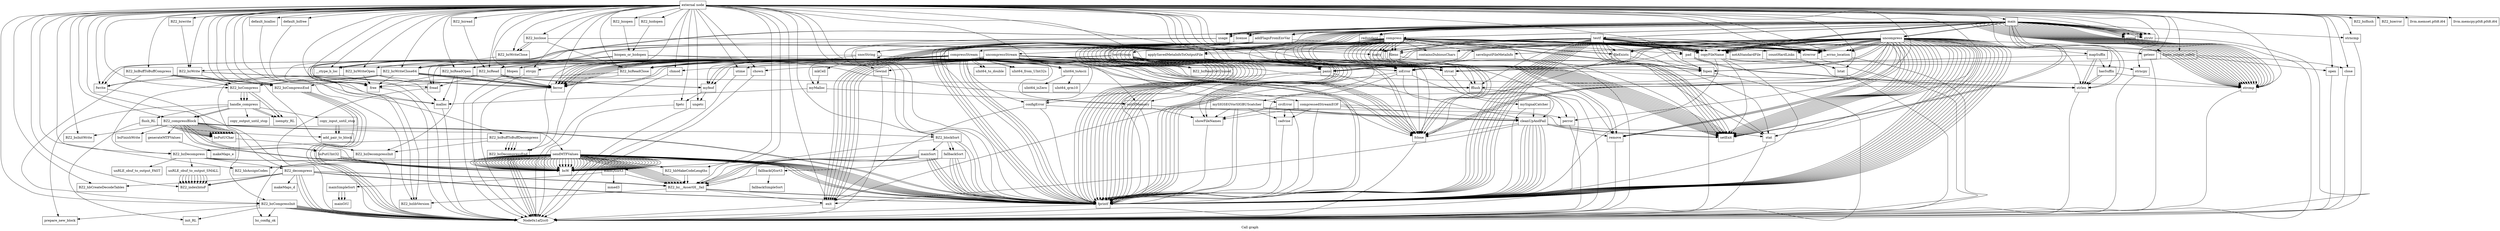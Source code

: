 digraph "Call graph" {
	label="Call graph";

	Node0x1dfc2d0 [shape=record,label="{external node}"];
	Node0x1dfc2d0 -> Node0x1ded880;
	Node0x1dfc2d0 -> Node0x1e06930;
	Node0x1dfc2d0 -> Node0x1be8e30;
	Node0x1dfc2d0 -> Node0x1d0f780;
	Node0x1dfc2d0 -> Node0x1bc5fd0;
	Node0x1dfc2d0 -> Node0x1df2b10;
	Node0x1dfc2d0 -> Node0x1b10490;
	Node0x1dfc2d0 -> Node0x1b0fc40;
	Node0x1dfc2d0 -> Node0x1d44170;
	Node0x1dfc2d0 -> Node0x1df8790;
	Node0x1dfc2d0 -> Node0x1d29050;
	Node0x1dfc2d0 -> Node0x1cabc20;
	Node0x1dfc2d0 -> Node0x1a95520;
	Node0x1dfc2d0 -> Node0x1c52f60;
	Node0x1dfc2d0 -> Node0x1d25300;
	Node0x1dfc2d0 -> Node0x1d52c30;
	Node0x1dfc2d0 -> Node0x1d7a490;
	Node0x1dfc2d0 -> Node0x1cc5860;
	Node0x1dfc2d0 -> Node0x1deabe0;
	Node0x1dfc2d0 -> Node0x1de4560;
	Node0x1dfc2d0 -> Node0x1de4910;
	Node0x1dfc2d0 -> Node0x1d25150;
	Node0x1dfc2d0 -> Node0x1e0a670;
	Node0x1dfc2d0 -> Node0x1df26b0;
	Node0x1dfc2d0 -> Node0x1d7a890;
	Node0x1dfc2d0 -> Node0x1d5b2f0;
	Node0x1dfc2d0 -> Node0x1d61340;
	Node0x1dfc2d0 -> Node0x1df2a60;
	Node0x1dfc2d0 -> Node0x1d6d1a0;
	Node0x1dfc2d0 -> Node0x1ae8c00;
	Node0x1dfc2d0 -> Node0x1ca0fb0;
	Node0x1dfc2d0 -> Node0x1d51110;
	Node0x1dfc2d0 -> Node0x1d5d900;
	Node0x1dfc2d0 -> Node0x1bb0140;
	Node0x1dfc2d0 -> Node0x1c594a0;
	Node0x1dfc2d0 -> Node0x1de87b0;
	Node0x1dfc2d0 -> Node0x1d61c20;
	Node0x1dfc2d0 -> Node0x1d7b370;
	Node0x1dfc2d0 -> Node0x1d476d0;
	Node0x1dfc2d0 -> Node0x1d61cf0;
	Node0x1dfc2d0 -> Node0x1cf70c0;
	Node0x1dfc2d0 -> Node0x1df0c00;
	Node0x1dfc2d0 -> Node0x1de6920;
	Node0x1dfc2d0 -> Node0x1cf9590;
	Node0x1dfc2d0 -> Node0x1d77130;
	Node0x1dfc2d0 -> Node0x1d75000;
	Node0x1dfc2d0 -> Node0x1c99670;
	Node0x1dfc2d0 -> Node0x1d32a30;
	Node0x1dfc2d0 -> Node0x1c545c0;
	Node0x1dfc2d0 -> Node0x1dede10;
	Node0x1dfc2d0 -> Node0x1b0f940;
	Node0x1dfc2d0 -> Node0x1d780f0;
	Node0x1dfc2d0 -> Node0x1bad5d0;
	Node0x1dfc2d0 -> Node0x1d69230;
	Node0x1dfc2d0 -> Node0x1b12000;
	Node0x1dfc2d0 -> Node0x1e161b0;
	Node0x1dfc2d0 -> Node0x1d67960;
	Node0x1dfc2d0 -> Node0x1d67b20;
	Node0x1dfc2d0 -> Node0x1ae5870;
	Node0x1dfc2d0 -> Node0x1d7bcd0;
	Node0x1dfc2d0 -> Node0x1d6d730;
	Node0x1dfc2d0 -> Node0x1c9fe10;
	Node0x1dfc2d0 -> Node0x1b8ece0;
	Node0x1dfc2d0 -> Node0x1ad4d60;
	Node0x1dfc2d0 -> Node0x1b95000;
	Node0x1dfc2d0 -> Node0x1a733c0;
	Node0x1dfc2d0 -> Node0x1de6dd0;
	Node0x1dfc2d0 -> Node0x1a70cb0;
	Node0x1dfc2d0 -> Node0x1a70c40;
	Node0x1dfc2d0 -> Node0x1c9c240;
	Node0x1dfc2d0 -> Node0x1df8ae0;
	Node0x1dfc2d0 -> Node0x1b8f8b0;
	Node0x1dfc2d0 -> Node0x1ba2810;
	Node0x1dfc2d0 -> Node0x1b9a070;
	Node0x1dfc2d0 -> Node0x1dd66f0;
	Node0x1dfc2d0 -> Node0x1d5e180;
	Node0x1dfc2d0 -> Node0x1ab38a0;
	Node0x1dfc2d0 -> Node0x1d5fa00;
	Node0x1ded880 [shape=record,label="{BZ2_blockSort}"];
	Node0x1ded880 -> Node0x1c60770;
	Node0x1ded880 -> Node0x1c5e220;
	Node0x1ded880 -> Node0x1e06930;
	Node0x1ded880 -> Node0x1e06930;
	Node0x1ded880 -> Node0x1c60770;
	Node0x1ded880 -> Node0x1be8e30;
	Node0x1c60770 [shape=record,label="{fallbackSort}"];
	Node0x1c60770 -> Node0x1e06930;
	Node0x1c60770 -> Node0x1e06930;
	Node0x1c60770 -> Node0x1c9a4d0;
	Node0x1c60770 -> Node0x1e06930;
	Node0x1c60770 -> Node0x1e06930;
	Node0x1c60770 -> Node0x1be8e30;
	Node0x1c5e220 [shape=record,label="{mainSort}"];
	Node0x1c5e220 -> Node0x1e06930;
	Node0x1c5e220 -> Node0x1e06930;
	Node0x1c5e220 -> Node0x1e06930;
	Node0x1c5e220 -> Node0x1dec750;
	Node0x1c5e220 -> Node0x1be8e30;
	Node0x1c5e220 -> Node0x1be8e30;
	Node0x1c5e220 -> Node0x1be8e30;
	Node0x1c5e220 -> Node0x1e06930;
	Node0x1e06930 [shape=record,label="{fprintf}"];
	Node0x1e06930 -> Node0x1af2cc0;
	Node0x1be8e30 [shape=record,label="{BZ2_bz__AssertH__fail}"];
	Node0x1be8e30 -> Node0x1d29050;
	Node0x1be8e30 -> Node0x1e06930;
	Node0x1be8e30 -> Node0x1e06930;
	Node0x1be8e30 -> Node0x1cabc20;
	Node0x1cb8080 [shape=record,label="{mainGtU}"];
	Node0x1c9a4d0 [shape=record,label="{fallbackQSort3}"];
	Node0x1c9a4d0 -> Node0x1be8e30;
	Node0x1c9a4d0 -> Node0x1ce06e0;
	Node0x1d29050 [shape=record,label="{BZ2_bzlibVersion}"];
	Node0x1d0f780 [shape=record,label="{BZ2_hbMakeCodeLengths}"];
	Node0x1d0f780 -> Node0x1be8e30;
	Node0x1d0f780 -> Node0x1be8e30;
	Node0x1cabc20 [shape=record,label="{exit}"];
	Node0x1cabc20 -> Node0x1af2cc0;
	Node0x1dec750 [shape=record,label="{mainQSort3}"];
	Node0x1dec750 -> Node0x1be8e30;
	Node0x1dec750 -> Node0x1c90be0;
	Node0x1dec750 -> Node0x1c5bd40;
	Node0x1bc5fd0 [shape=record,label="{BZ2_hbAssignCodes}"];
	Node0x1df2b10 [shape=record,label="{BZ2_hbCreateDecodeTables}"];
	Node0x1b10490 [shape=record,label="{BZ2_bsInitWrite}"];
	Node0x1b0fc40 [shape=record,label="{BZ2_compressBlock}"];
	Node0x1b0fc40 -> Node0x1e06930;
	Node0x1b0fc40 -> Node0x1ded880;
	Node0x1b0fc40 -> Node0x1b10490;
	Node0x1b0fc40 -> Node0x1bc7060;
	Node0x1b0fc40 -> Node0x1bc7060;
	Node0x1b0fc40 -> Node0x1bc7060;
	Node0x1b0fc40 -> Node0x1bc7060;
	Node0x1b0fc40 -> Node0x1bc7060;
	Node0x1b0fc40 -> Node0x1bc7060;
	Node0x1b0fc40 -> Node0x1bc7060;
	Node0x1b0fc40 -> Node0x1bc7060;
	Node0x1b0fc40 -> Node0x1bc7060;
	Node0x1b0fc40 -> Node0x1bc7060;
	Node0x1b0fc40 -> Node0x1bd3150;
	Node0x1b0fc40 -> Node0x1ca06e0;
	Node0x1b0fc40 -> Node0x1ca06e0;
	Node0x1b0fc40 -> Node0x1d30980;
	Node0x1b0fc40 -> Node0x1d7a0c0;
	Node0x1b0fc40 -> Node0x1bc7060;
	Node0x1b0fc40 -> Node0x1bc7060;
	Node0x1b0fc40 -> Node0x1bc7060;
	Node0x1b0fc40 -> Node0x1bc7060;
	Node0x1b0fc40 -> Node0x1bc7060;
	Node0x1b0fc40 -> Node0x1bc7060;
	Node0x1b0fc40 -> Node0x1bd3150;
	Node0x1b0fc40 -> Node0x1e06930;
	Node0x1b0fc40 -> Node0x1dfbc00;
	Node0x1bc7060 [shape=record,label="{bsPutUChar}"];
	Node0x1bc7060 -> Node0x1ca06e0;
	Node0x1bd3150 [shape=record,label="{bsPutUInt32}"];
	Node0x1bd3150 -> Node0x1ca06e0;
	Node0x1bd3150 -> Node0x1ca06e0;
	Node0x1bd3150 -> Node0x1ca06e0;
	Node0x1bd3150 -> Node0x1ca06e0;
	Node0x1ca06e0 [shape=record,label="{bsW}"];
	Node0x1d30980 [shape=record,label="{generateMTFValues}"];
	Node0x1d30980 -> Node0x1de4bd0;
	Node0x1d7a0c0 [shape=record,label="{sendMTFValues}"];
	Node0x1d7a0c0 -> Node0x1e06930;
	Node0x1d7a0c0 -> Node0x1be8e30;
	Node0x1d7a0c0 -> Node0x1e06930;
	Node0x1d7a0c0 -> Node0x1e06930;
	Node0x1d7a0c0 -> Node0x1e06930;
	Node0x1d7a0c0 -> Node0x1e06930;
	Node0x1d7a0c0 -> Node0x1d0f780;
	Node0x1d7a0c0 -> Node0x1be8e30;
	Node0x1d7a0c0 -> Node0x1be8e30;
	Node0x1d7a0c0 -> Node0x1be8e30;
	Node0x1d7a0c0 -> Node0x1be8e30;
	Node0x1d7a0c0 -> Node0x1bc5fd0;
	Node0x1d7a0c0 -> Node0x1ca06e0;
	Node0x1d7a0c0 -> Node0x1ca06e0;
	Node0x1d7a0c0 -> Node0x1ca06e0;
	Node0x1d7a0c0 -> Node0x1ca06e0;
	Node0x1d7a0c0 -> Node0x1e06930;
	Node0x1d7a0c0 -> Node0x1ca06e0;
	Node0x1d7a0c0 -> Node0x1ca06e0;
	Node0x1d7a0c0 -> Node0x1ca06e0;
	Node0x1d7a0c0 -> Node0x1ca06e0;
	Node0x1d7a0c0 -> Node0x1e06930;
	Node0x1d7a0c0 -> Node0x1ca06e0;
	Node0x1d7a0c0 -> Node0x1ca06e0;
	Node0x1d7a0c0 -> Node0x1ca06e0;
	Node0x1d7a0c0 -> Node0x1ca06e0;
	Node0x1d7a0c0 -> Node0x1e06930;
	Node0x1d7a0c0 -> Node0x1be8e30;
	Node0x1d7a0c0 -> Node0x1ca06e0;
	Node0x1d7a0c0 -> Node0x1ca06e0;
	Node0x1d7a0c0 -> Node0x1ca06e0;
	Node0x1d7a0c0 -> Node0x1ca06e0;
	Node0x1d7a0c0 -> Node0x1ca06e0;
	Node0x1d7a0c0 -> Node0x1ca06e0;
	Node0x1d7a0c0 -> Node0x1ca06e0;
	Node0x1d7a0c0 -> Node0x1ca06e0;
	Node0x1d7a0c0 -> Node0x1ca06e0;
	Node0x1d7a0c0 -> Node0x1ca06e0;
	Node0x1d7a0c0 -> Node0x1ca06e0;
	Node0x1d7a0c0 -> Node0x1ca06e0;
	Node0x1d7a0c0 -> Node0x1ca06e0;
	Node0x1d7a0c0 -> Node0x1ca06e0;
	Node0x1d7a0c0 -> Node0x1ca06e0;
	Node0x1d7a0c0 -> Node0x1ca06e0;
	Node0x1d7a0c0 -> Node0x1ca06e0;
	Node0x1d7a0c0 -> Node0x1ca06e0;
	Node0x1d7a0c0 -> Node0x1ca06e0;
	Node0x1d7a0c0 -> Node0x1ca06e0;
	Node0x1d7a0c0 -> Node0x1ca06e0;
	Node0x1d7a0c0 -> Node0x1ca06e0;
	Node0x1d7a0c0 -> Node0x1ca06e0;
	Node0x1d7a0c0 -> Node0x1ca06e0;
	Node0x1d7a0c0 -> Node0x1ca06e0;
	Node0x1d7a0c0 -> Node0x1ca06e0;
	Node0x1d7a0c0 -> Node0x1ca06e0;
	Node0x1d7a0c0 -> Node0x1ca06e0;
	Node0x1d7a0c0 -> Node0x1ca06e0;
	Node0x1d7a0c0 -> Node0x1ca06e0;
	Node0x1d7a0c0 -> Node0x1ca06e0;
	Node0x1d7a0c0 -> Node0x1ca06e0;
	Node0x1d7a0c0 -> Node0x1ca06e0;
	Node0x1d7a0c0 -> Node0x1ca06e0;
	Node0x1d7a0c0 -> Node0x1ca06e0;
	Node0x1d7a0c0 -> Node0x1ca06e0;
	Node0x1d7a0c0 -> Node0x1ca06e0;
	Node0x1d7a0c0 -> Node0x1ca06e0;
	Node0x1d7a0c0 -> Node0x1ca06e0;
	Node0x1d7a0c0 -> Node0x1ca06e0;
	Node0x1d7a0c0 -> Node0x1ca06e0;
	Node0x1d7a0c0 -> Node0x1ca06e0;
	Node0x1d7a0c0 -> Node0x1ca06e0;
	Node0x1d7a0c0 -> Node0x1ca06e0;
	Node0x1d7a0c0 -> Node0x1ca06e0;
	Node0x1d7a0c0 -> Node0x1ca06e0;
	Node0x1d7a0c0 -> Node0x1ca06e0;
	Node0x1d7a0c0 -> Node0x1ca06e0;
	Node0x1d7a0c0 -> Node0x1ca06e0;
	Node0x1d7a0c0 -> Node0x1ca06e0;
	Node0x1d7a0c0 -> Node0x1ca06e0;
	Node0x1d7a0c0 -> Node0x1be8e30;
	Node0x1d7a0c0 -> Node0x1e06930;
	Node0x1dfbc00 [shape=record,label="{bsFinishWrite}"];
	Node0x1de4bd0 [shape=record,label="{makeMaps_e}"];
	Node0x1d44170 [shape=record,label="{BZ2_decompress}"];
	Node0x1d44170 -> Node0x1af2cc0;
	Node0x1d44170 -> Node0x1af2cc0;
	Node0x1d44170 -> Node0x1af2cc0;
	Node0x1d44170 -> Node0x1e06930;
	Node0x1d44170 -> Node0x1e01050;
	Node0x1d44170 -> Node0x1df2b10;
	Node0x1d44170 -> Node0x1e06930;
	Node0x1d44170 -> Node0x1df8790;
	Node0x1d44170 -> Node0x1df8790;
	Node0x1d44170 -> Node0x1be8e30;
	Node0x1d44170 -> Node0x1be8e30;
	Node0x1e01050 [shape=record,label="{makeMaps_d}"];
	Node0x1a95520 [shape=record,label="{BZ2_bzCompressInit}"];
	Node0x1a95520 -> Node0x1ba05a0;
	Node0x1a95520 -> Node0x1af2cc0;
	Node0x1a95520 -> Node0x1af2cc0;
	Node0x1a95520 -> Node0x1af2cc0;
	Node0x1a95520 -> Node0x1af2cc0;
	Node0x1a95520 -> Node0x1af2cc0;
	Node0x1a95520 -> Node0x1af2cc0;
	Node0x1a95520 -> Node0x1af2cc0;
	Node0x1a95520 -> Node0x1af2cc0;
	Node0x1a95520 -> Node0x1d2df60;
	Node0x1a95520 -> Node0x1ae9f80;
	Node0x1ba05a0 [shape=record,label="{bz_config_ok}"];
	Node0x1c52f60 [shape=record,label="{default_bzalloc}"];
	Node0x1c52f60 -> Node0x1e0a670;
	Node0x1d25300 [shape=record,label="{default_bzfree}"];
	Node0x1d25300 -> Node0x1df26b0;
	Node0x1e0a670 [shape=record,label="{malloc}"];
	Node0x1e0a670 -> Node0x1af2cc0;
	Node0x1d2df60 [shape=record,label="{init_RL}"];
	Node0x1ae9f80 [shape=record,label="{prepare_new_block}"];
	Node0x1d52c30 [shape=record,label="{BZ2_bzCompress}"];
	Node0x1d52c30 -> Node0x1b9d690;
	Node0x1d52c30 -> Node0x1b9d690;
	Node0x1d52c30 -> Node0x1b725c0;
	Node0x1d52c30 -> Node0x1b9d690;
	Node0x1d52c30 -> Node0x1b725c0;
	Node0x1df26b0 [shape=record,label="{free}"];
	Node0x1df26b0 -> Node0x1af2cc0;
	Node0x1df8790 [shape=record,label="{BZ2_indexIntoF}"];
	Node0x1b9d690 [shape=record,label="{handle_compress}"];
	Node0x1b9d690 -> Node0x1baaa60;
	Node0x1b9d690 -> Node0x1b725c0;
	Node0x1b9d690 -> Node0x1ae9f80;
	Node0x1b9d690 -> Node0x1b725c0;
	Node0x1b9d690 -> Node0x1d4f690;
	Node0x1b9d690 -> Node0x1de4b10;
	Node0x1b9d690 -> Node0x1b0fc40;
	Node0x1b9d690 -> Node0x1b0fc40;
	Node0x1b725c0 [shape=record,label="{isempty_RL}"];
	Node0x1baaa60 [shape=record,label="{copy_output_until_stop}"];
	Node0x1d4f690 [shape=record,label="{copy_input_until_stop}"];
	Node0x1d4f690 -> Node0x1b11450;
	Node0x1d4f690 -> Node0x1b11450;
	Node0x1de4b10 [shape=record,label="{flush_RL}"];
	Node0x1de4b10 -> Node0x1b11450;
	Node0x1de4b10 -> Node0x1d2df60;
	Node0x1d7a490 [shape=record,label="{BZ2_bzCompressEnd}"];
	Node0x1d7a490 -> Node0x1af2cc0;
	Node0x1d7a490 -> Node0x1af2cc0;
	Node0x1d7a490 -> Node0x1af2cc0;
	Node0x1d7a490 -> Node0x1af2cc0;
	Node0x1cc5860 [shape=record,label="{BZ2_bzDecompressInit}"];
	Node0x1cc5860 -> Node0x1ba05a0;
	Node0x1cc5860 -> Node0x1af2cc0;
	Node0x1deabe0 [shape=record,label="{BZ2_bzDecompress}"];
	Node0x1deabe0 -> Node0x1d73250;
	Node0x1deabe0 -> Node0x1def6f0;
	Node0x1deabe0 -> Node0x1e06930;
	Node0x1deabe0 -> Node0x1e06930;
	Node0x1deabe0 -> Node0x1d44170;
	Node0x1deabe0 -> Node0x1e06930;
	Node0x1d73250 [shape=record,label="{unRLE_obuf_to_output_SMALL}"];
	Node0x1d73250 -> Node0x1df8790;
	Node0x1d73250 -> Node0x1df8790;
	Node0x1d73250 -> Node0x1df8790;
	Node0x1d73250 -> Node0x1df8790;
	Node0x1d73250 -> Node0x1df8790;
	Node0x1d73250 -> Node0x1df8790;
	Node0x1d73250 -> Node0x1df8790;
	Node0x1d73250 -> Node0x1df8790;
	Node0x1d73250 -> Node0x1df8790;
	Node0x1d73250 -> Node0x1df8790;
	Node0x1def6f0 [shape=record,label="{unRLE_obuf_to_output_FAST}"];
	Node0x1de4560 [shape=record,label="{BZ2_bzDecompressEnd}"];
	Node0x1de4560 -> Node0x1af2cc0;
	Node0x1de4560 -> Node0x1af2cc0;
	Node0x1de4560 -> Node0x1af2cc0;
	Node0x1de4560 -> Node0x1af2cc0;
	Node0x1de4910 [shape=record,label="{BZ2_bzWriteOpen}"];
	Node0x1de4910 -> Node0x1d25150;
	Node0x1de4910 -> Node0x1e0a670;
	Node0x1de4910 -> Node0x1a95520;
	Node0x1de4910 -> Node0x1df26b0;
	Node0x1d25150 [shape=record,label="{ferror}"];
	Node0x1d25150 -> Node0x1af2cc0;
	Node0x1d7a890 [shape=record,label="{BZ2_bzWrite}"];
	Node0x1d7a890 -> Node0x1d25150;
	Node0x1d7a890 -> Node0x1d52c30;
	Node0x1d7a890 -> Node0x1d5b2f0;
	Node0x1d7a890 -> Node0x1d25150;
	Node0x1d61340 [shape=record,label="{BZ2_bzWriteClose}"];
	Node0x1d61340 -> Node0x1df2a60;
	Node0x1d5b2f0 [shape=record,label="{fwrite}"];
	Node0x1d5b2f0 -> Node0x1af2cc0;
	Node0x1df2a60 [shape=record,label="{BZ2_bzWriteClose64}"];
	Node0x1df2a60 -> Node0x1d25150;
	Node0x1df2a60 -> Node0x1d52c30;
	Node0x1df2a60 -> Node0x1d5b2f0;
	Node0x1df2a60 -> Node0x1d25150;
	Node0x1df2a60 -> Node0x1d25150;
	Node0x1df2a60 -> Node0x1d6d1a0;
	Node0x1df2a60 -> Node0x1d25150;
	Node0x1df2a60 -> Node0x1d7a490;
	Node0x1df2a60 -> Node0x1df26b0;
	Node0x1d6d1a0 [shape=record,label="{fflush}"];
	Node0x1d6d1a0 -> Node0x1af2cc0;
	Node0x1ae8c00 [shape=record,label="{BZ2_bzReadOpen}"];
	Node0x1ae8c00 -> Node0x1d25150;
	Node0x1ae8c00 -> Node0x1e0a670;
	Node0x1ae8c00 -> Node0x1cc5860;
	Node0x1ae8c00 -> Node0x1df26b0;
	Node0x1ca0fb0 [shape=record,label="{BZ2_bzReadClose}"];
	Node0x1ca0fb0 -> Node0x1de4560;
	Node0x1ca0fb0 -> Node0x1df26b0;
	Node0x1d51110 [shape=record,label="{BZ2_bzRead}"];
	Node0x1d51110 -> Node0x1d25150;
	Node0x1d51110 -> Node0x1d60b50;
	Node0x1d51110 -> Node0x1d5d900;
	Node0x1d51110 -> Node0x1d25150;
	Node0x1d51110 -> Node0x1deabe0;
	Node0x1d51110 -> Node0x1d60b50;
	Node0x1d60b50 [shape=record,label="{myfeof}"];
	Node0x1d60b50 -> Node0x1d67960;
	Node0x1d60b50 -> Node0x1d67b20;
	Node0x1d5d900 [shape=record,label="{fread}"];
	Node0x1d5d900 -> Node0x1af2cc0;
	Node0x1d67960 [shape=record,label="{fgetc}"];
	Node0x1d67960 -> Node0x1af2cc0;
	Node0x1bb0140 [shape=record,label="{BZ2_bzReadGetUnused}"];
	Node0x1d67b20 [shape=record,label="{ungetc}"];
	Node0x1d67b20 -> Node0x1af2cc0;
	Node0x1c594a0 [shape=record,label="{BZ2_bzBuffToBuffCompress}"];
	Node0x1c594a0 -> Node0x1a95520;
	Node0x1c594a0 -> Node0x1d52c30;
	Node0x1c594a0 -> Node0x1d7a490;
	Node0x1c594a0 -> Node0x1d7a490;
	Node0x1c594a0 -> Node0x1d7a490;
	Node0x1de87b0 [shape=record,label="{BZ2_bzBuffToBuffDecompress}"];
	Node0x1de87b0 -> Node0x1cc5860;
	Node0x1de87b0 -> Node0x1deabe0;
	Node0x1de87b0 -> Node0x1de4560;
	Node0x1de87b0 -> Node0x1de4560;
	Node0x1de87b0 -> Node0x1de4560;
	Node0x1de87b0 -> Node0x1de4560;
	Node0x1d61c20 [shape=record,label="{BZ2_bzopen}"];
	Node0x1d61c20 -> Node0x1decee0;
	Node0x1decee0 [shape=record,label="{bzopen_or_bzdopen}"];
	Node0x1decee0 -> Node0x1d7bcd0;
	Node0x1decee0 -> Node0x1d6d730;
	Node0x1decee0 -> Node0x1d6d730;
	Node0x1decee0 -> Node0x1d780f0;
	Node0x1decee0 -> Node0x1c9fe10;
	Node0x1decee0 -> Node0x1c99670;
	Node0x1decee0 -> Node0x1de4910;
	Node0x1decee0 -> Node0x1ae8c00;
	Node0x1decee0 -> Node0x1de6920;
	Node0x1ae5870 [shape=record,label="{llvm.memset.p0i8.i64}"];
	Node0x1d7bcd0 [shape=record,label="{__ctype_b_loc}"];
	Node0x1d7bcd0 -> Node0x1af2cc0;
	Node0x1d6d730 [shape=record,label="{strcat}"];
	Node0x1d6d730 -> Node0x1af2cc0;
	Node0x1d780f0 [shape=record,label="{strcmp}"];
	Node0x1d780f0 -> Node0x1af2cc0;
	Node0x1c9fe10 [shape=record,label="{fopen}"];
	Node0x1c9fe10 -> Node0x1af2cc0;
	Node0x1c99670 [shape=record,label="{fdopen}"];
	Node0x1c99670 -> Node0x1af2cc0;
	Node0x1d7b370 [shape=record,label="{BZ2_bzdopen}"];
	Node0x1d7b370 -> Node0x1decee0;
	Node0x1d476d0 [shape=record,label="{BZ2_bzread}"];
	Node0x1d476d0 -> Node0x1d51110;
	Node0x1de6920 [shape=record,label="{fclose}"];
	Node0x1de6920 -> Node0x1af2cc0;
	Node0x1d61cf0 [shape=record,label="{BZ2_bzwrite}"];
	Node0x1d61cf0 -> Node0x1d7a890;
	Node0x1cf70c0 [shape=record,label="{BZ2_bzflush}"];
	Node0x1df0c00 [shape=record,label="{BZ2_bzclose}"];
	Node0x1df0c00 -> Node0x1d61340;
	Node0x1df0c00 -> Node0x1d61340;
	Node0x1df0c00 -> Node0x1ca0fb0;
	Node0x1df0c00 -> Node0x1de6920;
	Node0x1cf9590 [shape=record,label="{BZ2_bzerror}"];
	Node0x1d77130 [shape=record,label="{fopen_output_safely}"];
	Node0x1d77130 -> Node0x1d75000;
	Node0x1d77130 -> Node0x1c99670;
	Node0x1d77130 -> Node0x1d32a30;
	Node0x1d75000 [shape=record,label="{open}"];
	Node0x1d75000 -> Node0x1af2cc0;
	Node0x1d32a30 [shape=record,label="{close}"];
	Node0x1d32a30 -> Node0x1af2cc0;
	Node0x1c545c0 [shape=record,label="{main}"];
	Node0x1c545c0 -> Node0x1dede10;
	Node0x1c545c0 -> Node0x1dede10;
	Node0x1c545c0 -> Node0x1b97c40;
	Node0x1c545c0 -> Node0x1b97c40;
	Node0x1c545c0 -> Node0x1b97c40;
	Node0x1c545c0 -> Node0x1d7b670;
	Node0x1c545c0 -> Node0x1d7b670;
	Node0x1c545c0 -> Node0x1bb2400;
	Node0x1c545c0 -> Node0x1d780f0;
	Node0x1c545c0 -> Node0x1bad5d0;
	Node0x1c545c0 -> Node0x1bad5d0;
	Node0x1c545c0 -> Node0x1d69230;
	Node0x1c545c0 -> Node0x1d69230;
	Node0x1c545c0 -> Node0x1d69230;
	Node0x1c545c0 -> Node0x1d69230;
	Node0x1c545c0 -> Node0x1d69230;
	Node0x1c545c0 -> Node0x1d69230;
	Node0x1c545c0 -> Node0x1d780f0;
	Node0x1c545c0 -> Node0x1d299b0;
	Node0x1c545c0 -> Node0x1cf9020;
	Node0x1c545c0 -> Node0x1cabc20;
	Node0x1c545c0 -> Node0x1e06930;
	Node0x1c545c0 -> Node0x1cf9020;
	Node0x1c545c0 -> Node0x1cabc20;
	Node0x1c545c0 -> Node0x1d780f0;
	Node0x1c545c0 -> Node0x1d780f0;
	Node0x1c545c0 -> Node0x1d780f0;
	Node0x1c545c0 -> Node0x1d780f0;
	Node0x1c545c0 -> Node0x1d780f0;
	Node0x1c545c0 -> Node0x1d780f0;
	Node0x1c545c0 -> Node0x1d780f0;
	Node0x1c545c0 -> Node0x1d780f0;
	Node0x1c545c0 -> Node0x1d780f0;
	Node0x1c545c0 -> Node0x1d780f0;
	Node0x1c545c0 -> Node0x1d299b0;
	Node0x1c545c0 -> Node0x1d780f0;
	Node0x1c545c0 -> Node0x1d299b0;
	Node0x1c545c0 -> Node0x1d780f0;
	Node0x1c545c0 -> Node0x1d780f0;
	Node0x1c545c0 -> Node0x1d72220;
	Node0x1c545c0 -> Node0x1d780f0;
	Node0x1c545c0 -> Node0x1d72220;
	Node0x1c545c0 -> Node0x1d780f0;
	Node0x1c545c0 -> Node0x1d780f0;
	Node0x1c545c0 -> Node0x1d780f0;
	Node0x1c545c0 -> Node0x1d780f0;
	Node0x1c545c0 -> Node0x1cf9020;
	Node0x1c545c0 -> Node0x1cabc20;
	Node0x1c545c0 -> Node0x1b12000;
	Node0x1c545c0 -> Node0x1e06930;
	Node0x1c545c0 -> Node0x1cf9020;
	Node0x1c545c0 -> Node0x1cabc20;
	Node0x1c545c0 -> Node0x1e06930;
	Node0x1c545c0 -> Node0x1cabc20;
	Node0x1c545c0 -> Node0x1dede10;
	Node0x1c545c0 -> Node0x1dede10;
	Node0x1c545c0 -> Node0x1dede10;
	Node0x1c545c0 -> Node0x1d1e120;
	Node0x1c545c0 -> Node0x1d780f0;
	Node0x1c545c0 -> Node0x1d1e120;
	Node0x1c545c0 -> Node0x1ccd800;
	Node0x1c545c0 -> Node0x1d780f0;
	Node0x1c545c0 -> Node0x1ccd800;
	Node0x1c545c0 -> Node0x1ca1ad0;
	Node0x1c545c0 -> Node0x1cabc20;
	Node0x1c545c0 -> Node0x1d57a90;
	Node0x1c545c0 -> Node0x1d780f0;
	Node0x1c545c0 -> Node0x1d57a90;
	Node0x1c545c0 -> Node0x1e06930;
	Node0x1c545c0 -> Node0x1ca1ad0;
	Node0x1c545c0 -> Node0x1cabc20;
	Node0x1c545c0 -> Node0x1df26b0;
	Node0x1c545c0 -> Node0x1df26b0;
	Node0x1b0f940 [shape=record,label="{mySIGSEGVorSIGBUScatcher}"];
	Node0x1b0f940 -> Node0x1e06930;
	Node0x1b0f940 -> Node0x1e06930;
	Node0x1b0f940 -> Node0x1d58ac0;
	Node0x1b0f940 -> Node0x1e03ac0;
	Node0x1b0f940 -> Node0x1c9b070;
	Node0x1b0f940 -> Node0x1e03ac0;
	Node0x1dede10 [shape=record,label="{signal}"];
	Node0x1dede10 -> Node0x1af2cc0;
	Node0x1b97c40 [shape=record,label="{copyFileName}"];
	Node0x1b97c40 -> Node0x1bad5d0;
	Node0x1b97c40 -> Node0x1e06930;
	Node0x1b97c40 -> Node0x1ca1ad0;
	Node0x1b97c40 -> Node0x1cabc20;
	Node0x1b97c40 -> Node0x1b95000;
	Node0x1d7b670 [shape=record,label="{addFlagsFromEnvVar}"];
	Node0x1d7b670 -> Node0x1a733c0;
	Node0x1d7b670 -> Node0x1d7bcd0;
	Node0x1d7b670 -> Node0x1d7bcd0;
	Node0x1d7b670 -> Node0x1bb2400;
	Node0x1bb2400 [shape=record,label="{snocString}"];
	Node0x1bb2400 -> Node0x1a733f0;
	Node0x1bb2400 -> Node0x1bad5d0;
	Node0x1bb2400 -> Node0x1e0b3e0;
	Node0x1bb2400 -> Node0x1de6dd0;
	Node0x1bb2400 -> Node0x1bb2400;
	Node0x1bad5d0 [shape=record,label="{strlen}"];
	Node0x1bad5d0 -> Node0x1af2cc0;
	Node0x1d69230 [shape=record,label="{strstr}"];
	Node0x1d69230 -> Node0x1af2cc0;
	Node0x1d299b0 [shape=record,label="{license}"];
	Node0x1d299b0 -> Node0x1d29050;
	Node0x1d299b0 -> Node0x1e06930;
	Node0x1cf9020 [shape=record,label="{usage}"];
	Node0x1cf9020 -> Node0x1d29050;
	Node0x1cf9020 -> Node0x1e06930;
	Node0x1ca1ad0 [shape=record,label="{setExit}"];
	Node0x1d72220 [shape=record,label="{redundant}"];
	Node0x1d72220 -> Node0x1e06930;
	Node0x1b12000 [shape=record,label="{strncmp}"];
	Node0x1b12000 -> Node0x1af2cc0;
	Node0x1e161b0 [shape=record,label="{mySignalCatcher}"];
	Node0x1e161b0 -> Node0x1e06930;
	Node0x1e161b0 -> Node0x1e03ac0;
	Node0x1d1e120 [shape=record,label="{compress}"];
	Node0x1d1e120 -> Node0x1e161e0;
	Node0x1d1e120 -> Node0x1b97c40;
	Node0x1d1e120 -> Node0x1b97c40;
	Node0x1d1e120 -> Node0x1b97c40;
	Node0x1d1e120 -> Node0x1b97c40;
	Node0x1d1e120 -> Node0x1d6d730;
	Node0x1d1e120 -> Node0x1b97c40;
	Node0x1d1e120 -> Node0x1b97c40;
	Node0x1d1e120 -> Node0x1e16250;
	Node0x1d1e120 -> Node0x1e06930;
	Node0x1d1e120 -> Node0x1ca1ad0;
	Node0x1d1e120 -> Node0x1a70bd0;
	Node0x1d1e120 -> Node0x1a70c40;
	Node0x1d1e120 -> Node0x1a70cb0;
	Node0x1d1e120 -> Node0x1e06930;
	Node0x1d1e120 -> Node0x1ca1ad0;
	Node0x1d1e120 -> Node0x1a70d20;
	Node0x1d1e120 -> Node0x1e06930;
	Node0x1d1e120 -> Node0x1ca1ad0;
	Node0x1d1e120 -> Node0x1b8ece0;
	Node0x1d1e120 -> Node0x1e06930;
	Node0x1d1e120 -> Node0x1ca1ad0;
	Node0x1d1e120 -> Node0x1d73e40;
	Node0x1d1e120 -> Node0x1e06930;
	Node0x1d1e120 -> Node0x1ca1ad0;
	Node0x1d1e120 -> Node0x1a70bd0;
	Node0x1d1e120 -> Node0x1ad4d60;
	Node0x1d1e120 -> Node0x1e06930;
	Node0x1d1e120 -> Node0x1ca1ad0;
	Node0x1d1e120 -> Node0x1cf7ad0;
	Node0x1d1e120 -> Node0x1e06930;
	Node0x1d1e120 -> Node0x1ca1ad0;
	Node0x1d1e120 -> Node0x1e02e80;
	Node0x1d1e120 -> Node0x1df8ae0;
	Node0x1d1e120 -> Node0x1c9c240;
	Node0x1d1e120 -> Node0x1e06930;
	Node0x1d1e120 -> Node0x1e06930;
	Node0x1d1e120 -> Node0x1ca1ad0;
	Node0x1d1e120 -> Node0x1c9fe10;
	Node0x1d1e120 -> Node0x1df8ae0;
	Node0x1d1e120 -> Node0x1c9c240;
	Node0x1d1e120 -> Node0x1e06930;
	Node0x1d1e120 -> Node0x1e06930;
	Node0x1d1e120 -> Node0x1de6920;
	Node0x1d1e120 -> Node0x1ca1ad0;
	Node0x1d1e120 -> Node0x1a70c40;
	Node0x1d1e120 -> Node0x1a70cb0;
	Node0x1d1e120 -> Node0x1e06930;
	Node0x1d1e120 -> Node0x1ca1ad0;
	Node0x1d1e120 -> Node0x1c9fe10;
	Node0x1d1e120 -> Node0x1d77130;
	Node0x1d1e120 -> Node0x1a70c40;
	Node0x1d1e120 -> Node0x1a70cb0;
	Node0x1d1e120 -> Node0x1e06930;
	Node0x1d1e120 -> Node0x1de6920;
	Node0x1d1e120 -> Node0x1ca1ad0;
	Node0x1d1e120 -> Node0x1a70c40;
	Node0x1d1e120 -> Node0x1a70cb0;
	Node0x1d1e120 -> Node0x1e06930;
	Node0x1d1e120 -> Node0x1de6920;
	Node0x1d1e120 -> Node0x1ca1ad0;
	Node0x1d1e120 -> Node0x1e161e0;
	Node0x1d1e120 -> Node0x1e06930;
	Node0x1d1e120 -> Node0x1b11750;
	Node0x1d1e120 -> Node0x1d6d1a0;
	Node0x1d1e120 -> Node0x1d31fe0;
	Node0x1d1e120 -> Node0x1d44cf0;
	Node0x1d1e120 -> Node0x1ad4d60;
	Node0x1d1e120 -> Node0x1b90070;
	Node0x1ccd800 [shape=record,label="{uncompress}"];
	Node0x1ccd800 -> Node0x1e161e0;
	Node0x1ccd800 -> Node0x1b97c40;
	Node0x1ccd800 -> Node0x1b97c40;
	Node0x1ccd800 -> Node0x1b97c40;
	Node0x1ccd800 -> Node0x1b97c40;
	Node0x1ccd800 -> Node0x1deb7b0;
	Node0x1ccd800 -> Node0x1d6d730;
	Node0x1ccd800 -> Node0x1b97c40;
	Node0x1ccd800 -> Node0x1b97c40;
	Node0x1ccd800 -> Node0x1e16250;
	Node0x1ccd800 -> Node0x1e06930;
	Node0x1ccd800 -> Node0x1ca1ad0;
	Node0x1ccd800 -> Node0x1a70bd0;
	Node0x1ccd800 -> Node0x1a70c40;
	Node0x1ccd800 -> Node0x1a70cb0;
	Node0x1ccd800 -> Node0x1e06930;
	Node0x1ccd800 -> Node0x1ca1ad0;
	Node0x1ccd800 -> Node0x1b8ece0;
	Node0x1ccd800 -> Node0x1e06930;
	Node0x1ccd800 -> Node0x1ca1ad0;
	Node0x1ccd800 -> Node0x1d73e40;
	Node0x1ccd800 -> Node0x1e06930;
	Node0x1ccd800 -> Node0x1ca1ad0;
	Node0x1ccd800 -> Node0x1e06930;
	Node0x1ccd800 -> Node0x1a70bd0;
	Node0x1ccd800 -> Node0x1ad4d60;
	Node0x1ccd800 -> Node0x1e06930;
	Node0x1ccd800 -> Node0x1ca1ad0;
	Node0x1ccd800 -> Node0x1cf7ad0;
	Node0x1ccd800 -> Node0x1e06930;
	Node0x1ccd800 -> Node0x1ca1ad0;
	Node0x1ccd800 -> Node0x1e02e80;
	Node0x1ccd800 -> Node0x1df8ae0;
	Node0x1ccd800 -> Node0x1c9c240;
	Node0x1ccd800 -> Node0x1e06930;
	Node0x1ccd800 -> Node0x1e06930;
	Node0x1ccd800 -> Node0x1ca1ad0;
	Node0x1ccd800 -> Node0x1c9fe10;
	Node0x1ccd800 -> Node0x1a70c40;
	Node0x1ccd800 -> Node0x1a70cb0;
	Node0x1ccd800 -> Node0x1e06930;
	Node0x1ccd800 -> Node0x1de6920;
	Node0x1ccd800 -> Node0x1ca1ad0;
	Node0x1ccd800 -> Node0x1c9fe10;
	Node0x1ccd800 -> Node0x1d77130;
	Node0x1ccd800 -> Node0x1a70c40;
	Node0x1ccd800 -> Node0x1a70cb0;
	Node0x1ccd800 -> Node0x1e06930;
	Node0x1ccd800 -> Node0x1de6920;
	Node0x1ccd800 -> Node0x1ca1ad0;
	Node0x1ccd800 -> Node0x1a70c40;
	Node0x1ccd800 -> Node0x1a70cb0;
	Node0x1ccd800 -> Node0x1e06930;
	Node0x1ccd800 -> Node0x1de6920;
	Node0x1ccd800 -> Node0x1ca1ad0;
	Node0x1ccd800 -> Node0x1e161e0;
	Node0x1ccd800 -> Node0x1e06930;
	Node0x1ccd800 -> Node0x1b11750;
	Node0x1ccd800 -> Node0x1d6d1a0;
	Node0x1ccd800 -> Node0x1df6c10;
	Node0x1ccd800 -> Node0x1d44cf0;
	Node0x1ccd800 -> Node0x1ad4d60;
	Node0x1ccd800 -> Node0x1b90070;
	Node0x1ccd800 -> Node0x1ad4d60;
	Node0x1ccd800 -> Node0x1b90070;
	Node0x1ccd800 -> Node0x1e06930;
	Node0x1ccd800 -> Node0x1ca1ad0;
	Node0x1ccd800 -> Node0x1e06930;
	Node0x1ccd800 -> Node0x1e06930;
	Node0x1e03ac0 [shape=record,label="{cleanUpAndFail}"];
	Node0x1e03ac0 -> Node0x1b8ece0;
	Node0x1e03ac0 -> Node0x1e06930;
	Node0x1e03ac0 -> Node0x1de6920;
	Node0x1e03ac0 -> Node0x1ad4d60;
	Node0x1e03ac0 -> Node0x1e06930;
	Node0x1e03ac0 -> Node0x1e06930;
	Node0x1e03ac0 -> Node0x1e06930;
	Node0x1e03ac0 -> Node0x1e06930;
	Node0x1e03ac0 -> Node0x1e06930;
	Node0x1e03ac0 -> Node0x1e06930;
	Node0x1e03ac0 -> Node0x1ca1ad0;
	Node0x1e03ac0 -> Node0x1cabc20;
	Node0x1d58ac0 [shape=record,label="{showFileNames}"];
	Node0x1d58ac0 -> Node0x1e06930;
	Node0x1c9b070 [shape=record,label="{cadvise}"];
	Node0x1c9b070 -> Node0x1e06930;
	Node0x1b95000 [shape=record,label="{strncpy}"];
	Node0x1b95000 -> Node0x1af2cc0;
	Node0x1d57a90 [shape=record,label="{testf}"];
	Node0x1d57a90 -> Node0x1e161e0;
	Node0x1d57a90 -> Node0x1b97c40;
	Node0x1d57a90 -> Node0x1b97c40;
	Node0x1d57a90 -> Node0x1b97c40;
	Node0x1d57a90 -> Node0x1b97c40;
	Node0x1d57a90 -> Node0x1e16250;
	Node0x1d57a90 -> Node0x1e06930;
	Node0x1d57a90 -> Node0x1ca1ad0;
	Node0x1d57a90 -> Node0x1a70bd0;
	Node0x1d57a90 -> Node0x1a70c40;
	Node0x1d57a90 -> Node0x1a70cb0;
	Node0x1d57a90 -> Node0x1e06930;
	Node0x1d57a90 -> Node0x1ca1ad0;
	Node0x1d57a90 -> Node0x1b8ece0;
	Node0x1d57a90 -> Node0x1e06930;
	Node0x1d57a90 -> Node0x1ca1ad0;
	Node0x1d57a90 -> Node0x1df8ae0;
	Node0x1d57a90 -> Node0x1c9c240;
	Node0x1d57a90 -> Node0x1e06930;
	Node0x1d57a90 -> Node0x1e06930;
	Node0x1d57a90 -> Node0x1ca1ad0;
	Node0x1d57a90 -> Node0x1c9fe10;
	Node0x1d57a90 -> Node0x1a70c40;
	Node0x1d57a90 -> Node0x1a70cb0;
	Node0x1d57a90 -> Node0x1e06930;
	Node0x1d57a90 -> Node0x1ca1ad0;
	Node0x1d57a90 -> Node0x1e161e0;
	Node0x1d57a90 -> Node0x1e06930;
	Node0x1d57a90 -> Node0x1b11750;
	Node0x1d57a90 -> Node0x1d6d1a0;
	Node0x1d57a90 -> Node0x1ac05a0;
	Node0x1d57a90 -> Node0x1e06930;
	Node0x1a733c0 [shape=record,label="{getenv}"];
	Node0x1a733c0 -> Node0x1af2cc0;
	Node0x1de6dd0 [shape=record,label="{strcpy}"];
	Node0x1de6dd0 -> Node0x1af2cc0;
	Node0x1a733f0 [shape=record,label="{mkCell}"];
	Node0x1a733f0 -> Node0x1e0b3e0;
	Node0x1e0b3e0 [shape=record,label="{myMalloc}"];
	Node0x1e0b3e0 -> Node0x1e0a670;
	Node0x1e0b3e0 -> Node0x1ae5ea0;
	Node0x1e161e0 [shape=record,label="{panic}"];
	Node0x1e161e0 -> Node0x1e06930;
	Node0x1e161e0 -> Node0x1d58ac0;
	Node0x1e161e0 -> Node0x1e03ac0;
	Node0x1e16250 [shape=record,label="{containsDubiousChars}"];
	Node0x1a70bd0 [shape=record,label="{fileExists}"];
	Node0x1a70bd0 -> Node0x1c9fe10;
	Node0x1a70bd0 -> Node0x1de6920;
	Node0x1a70c40 [shape=record,label="{__errno_location}"];
	Node0x1a70c40 -> Node0x1af2cc0;
	Node0x1a70cb0 [shape=record,label="{strerror}"];
	Node0x1a70cb0 -> Node0x1af2cc0;
	Node0x1a70d20 [shape=record,label="{hasSuffix}"];
	Node0x1a70d20 -> Node0x1bad5d0;
	Node0x1a70d20 -> Node0x1bad5d0;
	Node0x1a70d20 -> Node0x1d780f0;
	Node0x1b8ece0 [shape=record,label="{stat}"];
	Node0x1b8ece0 -> Node0x1af2cc0;
	Node0x1d73e40 [shape=record,label="{notAStandardFile}"];
	Node0x1d73e40 -> Node0x1b8f8b0;
	Node0x1ad4d60 [shape=record,label="{remove}"];
	Node0x1ad4d60 -> Node0x1af2cc0;
	Node0x1b90070 [shape=record,label="{ioError}"];
	Node0x1b90070 -> Node0x1e06930;
	Node0x1b90070 -> Node0x1ab38a0;
	Node0x1b90070 -> Node0x1d58ac0;
	Node0x1b90070 -> Node0x1e03ac0;
	Node0x1cf7ad0 [shape=record,label="{countHardLinks}"];
	Node0x1cf7ad0 -> Node0x1b8f8b0;
	Node0x1e02e80 [shape=record,label="{saveInputFileMetaInfo}"];
	Node0x1e02e80 -> Node0x1b8ece0;
	Node0x1e02e80 -> Node0x1b90070;
	Node0x1df8ae0 [shape=record,label="{fileno}"];
	Node0x1df8ae0 -> Node0x1af2cc0;
	Node0x1c9c240 [shape=record,label="{isatty}"];
	Node0x1c9c240 -> Node0x1af2cc0;
	Node0x1b11750 [shape=record,label="{pad}"];
	Node0x1b11750 -> Node0x1bad5d0;
	Node0x1b11750 -> Node0x1bad5d0;
	Node0x1b11750 -> Node0x1e06930;
	Node0x1d31fe0 [shape=record,label="{compressStream}"];
	Node0x1d31fe0 -> Node0x1d25150;
	Node0x1d31fe0 -> Node0x1d25150;
	Node0x1d31fe0 -> Node0x1de4910;
	Node0x1d31fe0 -> Node0x1e06930;
	Node0x1d31fe0 -> Node0x1d60b50;
	Node0x1d31fe0 -> Node0x1d5d900;
	Node0x1d31fe0 -> Node0x1d25150;
	Node0x1d31fe0 -> Node0x1d7a890;
	Node0x1d31fe0 -> Node0x1df2a60;
	Node0x1d31fe0 -> Node0x1d25150;
	Node0x1d31fe0 -> Node0x1d6d1a0;
	Node0x1d31fe0 -> Node0x1de6920;
	Node0x1d31fe0 -> Node0x1d25150;
	Node0x1d31fe0 -> Node0x1de6920;
	Node0x1d31fe0 -> Node0x1e06930;
	Node0x1d31fe0 -> Node0x1d17b50;
	Node0x1d31fe0 -> Node0x1d17b50;
	Node0x1d31fe0 -> Node0x1d7b240;
	Node0x1d31fe0 -> Node0x1d7b240;
	Node0x1d31fe0 -> Node0x1d68120;
	Node0x1d31fe0 -> Node0x1d68120;
	Node0x1d31fe0 -> Node0x1e06930;
	Node0x1d31fe0 -> Node0x1df2a60;
	Node0x1d31fe0 -> Node0x1bb1b50;
	Node0x1d31fe0 -> Node0x1ae5ea0;
	Node0x1d31fe0 -> Node0x1b90070;
	Node0x1d31fe0 -> Node0x1e161e0;
	Node0x1d44cf0 [shape=record,label="{applySavedMetaInfoToOutputFile}"];
	Node0x1d44cf0 -> Node0x1b9a070;
	Node0x1d44cf0 -> Node0x1b90070;
	Node0x1d44cf0 -> Node0x1dd66f0;
	Node0x1d44cf0 -> Node0x1b90070;
	Node0x1d44cf0 -> Node0x1d5e180;
	Node0x1deb7b0 [shape=record,label="{mapSuffix}"];
	Node0x1deb7b0 -> Node0x1a70d20;
	Node0x1deb7b0 -> Node0x1bad5d0;
	Node0x1deb7b0 -> Node0x1bad5d0;
	Node0x1deb7b0 -> Node0x1d6d730;
	Node0x1df6c10 [shape=record,label="{uncompressStream}"];
	Node0x1df6c10 -> Node0x1d25150;
	Node0x1df6c10 -> Node0x1d25150;
	Node0x1df6c10 -> Node0x1ae8c00;
	Node0x1df6c10 -> Node0x1d51110;
	Node0x1df6c10 -> Node0x1d5b2f0;
	Node0x1df6c10 -> Node0x1d25150;
	Node0x1df6c10 -> Node0x1bb0140;
	Node0x1df6c10 -> Node0x1e161e0;
	Node0x1df6c10 -> Node0x1ca0fb0;
	Node0x1df6c10 -> Node0x1e161e0;
	Node0x1df6c10 -> Node0x1d60b50;
	Node0x1df6c10 -> Node0x1d25150;
	Node0x1df6c10 -> Node0x1de6920;
	Node0x1df6c10 -> Node0x1d25150;
	Node0x1df6c10 -> Node0x1d6d1a0;
	Node0x1df6c10 -> Node0x1de6920;
	Node0x1df6c10 -> Node0x1e06930;
	Node0x1df6c10 -> Node0x1d5fa00;
	Node0x1df6c10 -> Node0x1d60b50;
	Node0x1df6c10 -> Node0x1d5d900;
	Node0x1df6c10 -> Node0x1d25150;
	Node0x1df6c10 -> Node0x1d5b2f0;
	Node0x1df6c10 -> Node0x1d25150;
	Node0x1df6c10 -> Node0x1ca0fb0;
	Node0x1df6c10 -> Node0x1bb1b50;
	Node0x1df6c10 -> Node0x1b90070;
	Node0x1df6c10 -> Node0x1baf890;
	Node0x1df6c10 -> Node0x1ae5ea0;
	Node0x1df6c10 -> Node0x1d64070;
	Node0x1df6c10 -> Node0x1de6920;
	Node0x1df6c10 -> Node0x1de6920;
	Node0x1df6c10 -> Node0x1e06930;
	Node0x1df6c10 -> Node0x1e161e0;
	Node0x1ac05a0 [shape=record,label="{testStream}"];
	Node0x1ac05a0 -> Node0x1d25150;
	Node0x1ac05a0 -> Node0x1ae8c00;
	Node0x1ac05a0 -> Node0x1d51110;
	Node0x1ac05a0 -> Node0x1bb0140;
	Node0x1ac05a0 -> Node0x1e161e0;
	Node0x1ac05a0 -> Node0x1ca0fb0;
	Node0x1ac05a0 -> Node0x1e161e0;
	Node0x1ac05a0 -> Node0x1d60b50;
	Node0x1ac05a0 -> Node0x1d25150;
	Node0x1ac05a0 -> Node0x1de6920;
	Node0x1ac05a0 -> Node0x1e06930;
	Node0x1ac05a0 -> Node0x1ca0fb0;
	Node0x1ac05a0 -> Node0x1e06930;
	Node0x1ac05a0 -> Node0x1bb1b50;
	Node0x1ac05a0 -> Node0x1b90070;
	Node0x1ac05a0 -> Node0x1e06930;
	Node0x1ac05a0 -> Node0x1ae5ea0;
	Node0x1ac05a0 -> Node0x1e06930;
	Node0x1ac05a0 -> Node0x1de6920;
	Node0x1ac05a0 -> Node0x1e06930;
	Node0x1ac05a0 -> Node0x1e06930;
	Node0x1ac05a0 -> Node0x1e161e0;
	Node0x1ce06e0 [shape=record,label="{fallbackSimpleSort}"];
	Node0x1c90be0 [shape=record,label="{mainSimpleSort}"];
	Node0x1c90be0 -> Node0x1cb8080;
	Node0x1c90be0 -> Node0x1cb8080;
	Node0x1c90be0 -> Node0x1cb8080;
	Node0x1c5bd40 [shape=record,label="{mmed3}"];
	Node0x1b11450 [shape=record,label="{add_pair_to_block}"];
	Node0x1ae5ea0 [shape=record,label="{outOfMemory}"];
	Node0x1ae5ea0 -> Node0x1e06930;
	Node0x1ae5ea0 -> Node0x1d58ac0;
	Node0x1ae5ea0 -> Node0x1e03ac0;
	Node0x1b8f8b0 [shape=record,label="{lstat}"];
	Node0x1b8f8b0 -> Node0x1af2cc0;
	Node0x1d17b50 [shape=record,label="{uInt64_from_UInt32s}"];
	Node0x1d7b240 [shape=record,label="{uInt64_to_double}"];
	Node0x1dd66f0 [shape=record,label="{utime}"];
	Node0x1dd66f0 -> Node0x1af2cc0;
	Node0x1d68120 [shape=record,label="{uInt64_toAscii}"];
	Node0x1d68120 -> Node0x1d2c680;
	Node0x1d68120 -> Node0x1d013e0;
	Node0x1bb1b50 [shape=record,label="{configError}"];
	Node0x1bb1b50 -> Node0x1e06930;
	Node0x1bb1b50 -> Node0x1ca1ad0;
	Node0x1bb1b50 -> Node0x1cabc20;
	Node0x1b9a070 [shape=record,label="{chmod}"];
	Node0x1b9a070 -> Node0x1af2cc0;
	Node0x1d5e180 [shape=record,label="{chown}"];
	Node0x1d5e180 -> Node0x1af2cc0;
	Node0x1ab38a0 [shape=record,label="{perror}"];
	Node0x1ab38a0 -> Node0x1af2cc0;
	Node0x1d013e0 [shape=record,label="{uInt64_isZero}"];
	Node0x1ba2810 [shape=record,label="{llvm.memcpy.p0i8.p0i8.i64}"];
	Node0x1d2c680 [shape=record,label="{uInt64_qrm10}"];
	Node0x1d5fa00 [shape=record,label="{rewind}"];
	Node0x1d5fa00 -> Node0x1af2cc0;
	Node0x1baf890 [shape=record,label="{crcError}"];
	Node0x1baf890 -> Node0x1e06930;
	Node0x1baf890 -> Node0x1d58ac0;
	Node0x1baf890 -> Node0x1c9b070;
	Node0x1baf890 -> Node0x1e03ac0;
	Node0x1d64070 [shape=record,label="{compressedStreamEOF}"];
	Node0x1d64070 -> Node0x1e06930;
	Node0x1d64070 -> Node0x1ab38a0;
	Node0x1d64070 -> Node0x1d58ac0;
	Node0x1d64070 -> Node0x1c9b070;
	Node0x1d64070 -> Node0x1e03ac0;
}
